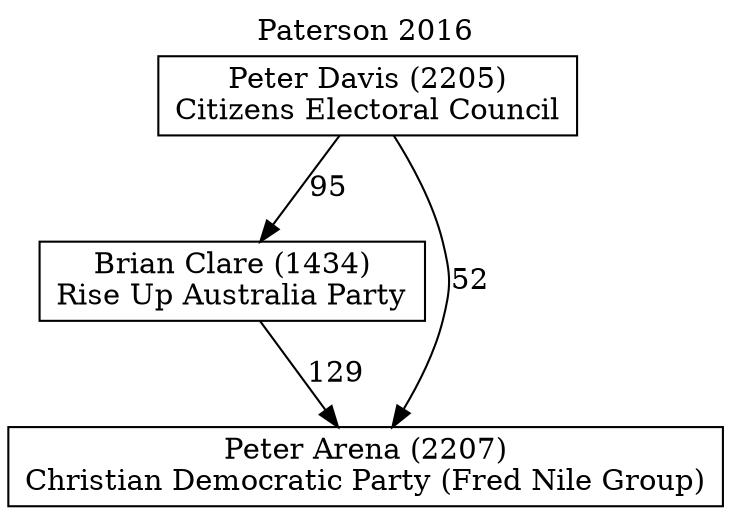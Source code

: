 // House preference flow
digraph "Peter Arena (2207)_Paterson_2016" {
	graph [label="Paterson 2016" labelloc=t mclimit=10]
	node [shape=box]
	"Peter Davis (2205)" [label="Peter Davis (2205)
Citizens Electoral Council"]
	"Brian Clare (1434)" [label="Brian Clare (1434)
Rise Up Australia Party"]
	"Peter Arena (2207)" [label="Peter Arena (2207)
Christian Democratic Party (Fred Nile Group)"]
	"Brian Clare (1434)" -> "Peter Arena (2207)" [label=129]
	"Peter Davis (2205)" -> "Brian Clare (1434)" [label=95]
	"Peter Davis (2205)" -> "Peter Arena (2207)" [label=52]
}
